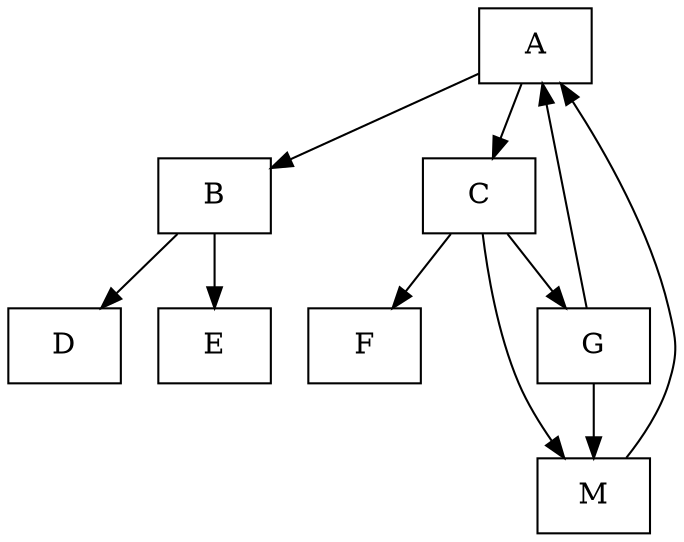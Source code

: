 digraph Tree {
    node [shape = rectangle;];
    // تعیین شکل گره‌ها به صورت جعبه
    
    // تعریف گره‌ها
    A [label = "A";];
    B [label = "B";];
    C [label = "C";];
    D [label = "D";];
    E [label = "E";];
    F [label = "F";];
    G [label = "G";];    


    // تعریف روابط بین گره‌ها
    A -> B;
    // A به B متصل است
    A -> C;
    // A به C متصل است
    B -> D;
    // B به D متصل است
    B -> E;
    // B به E متصل است
    C -> F;
    // C به F متصل است
    C -> G;
    // C به G متصل است
    G -> A;
    G -> M;
    M -> A;
    C -> M;
}